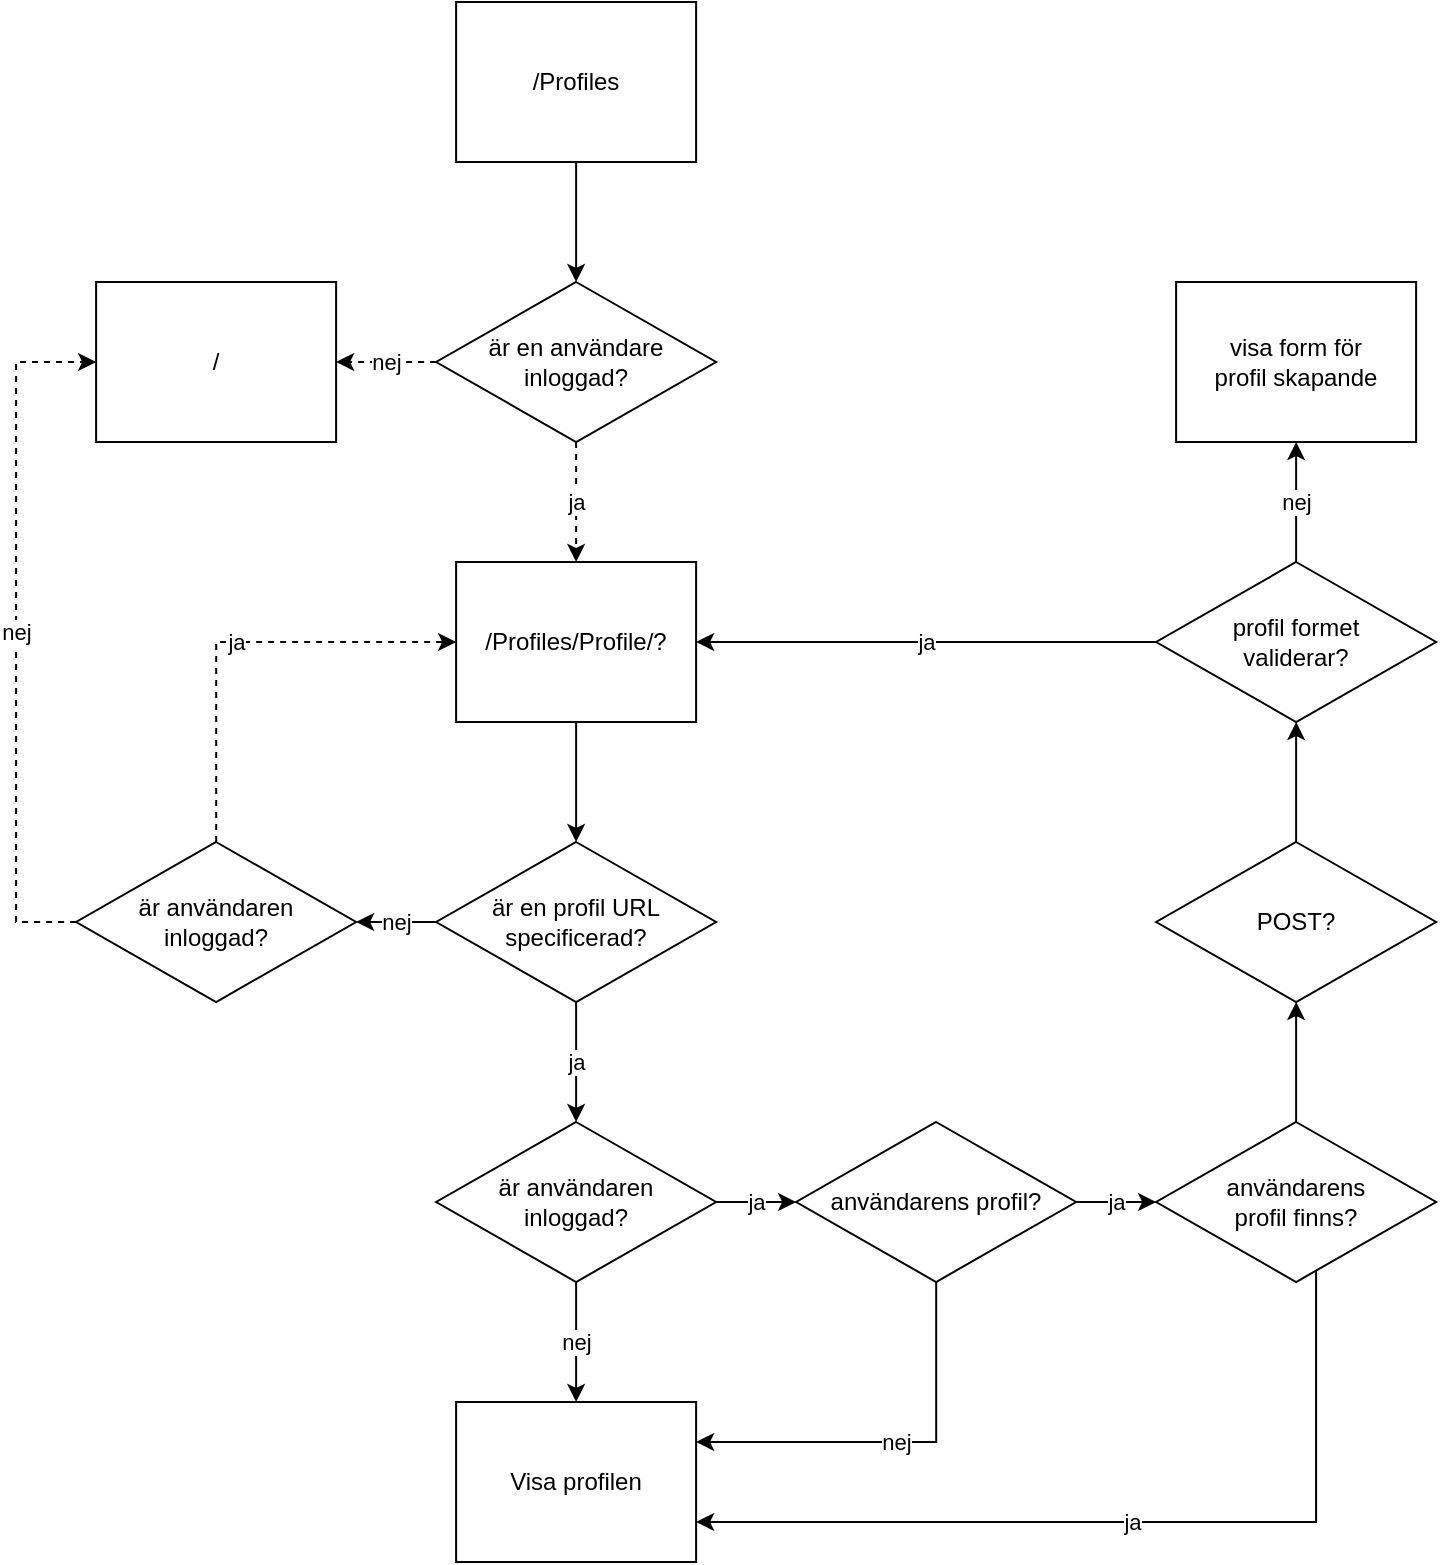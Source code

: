 <mxfile version="14.4.9" type="github">
  <diagram id="zfjl75SE2xE2Baz_tYvl" name="Page-1">
    <mxGraphModel dx="1422" dy="806" grid="1" gridSize="10" guides="1" tooltips="1" connect="1" arrows="1" fold="1" page="1" pageScale="1" pageWidth="2000" pageHeight="2000" math="0" shadow="0">
      <root>
        <mxCell id="0" />
        <mxCell id="1" parent="0" />
        <mxCell id="Hq7Z3gzfRX-pimA4vsyu-4" value="" style="edgeStyle=orthogonalEdgeStyle;rounded=0;orthogonalLoop=1;jettySize=auto;html=1;" parent="1" source="Hq7Z3gzfRX-pimA4vsyu-1" target="Hq7Z3gzfRX-pimA4vsyu-3" edge="1">
          <mxGeometry relative="1" as="geometry" />
        </mxCell>
        <mxCell id="Hq7Z3gzfRX-pimA4vsyu-1" value="/Profiles" style="rounded=0;whiteSpace=wrap;html=1;" parent="1" vertex="1">
          <mxGeometry x="260.06" y="40" width="120" height="80" as="geometry" />
        </mxCell>
        <mxCell id="Hq7Z3gzfRX-pimA4vsyu-11" value="" style="edgeStyle=orthogonalEdgeStyle;rounded=0;orthogonalLoop=1;jettySize=auto;html=1;" parent="1" source="Hq7Z3gzfRX-pimA4vsyu-2" target="Hq7Z3gzfRX-pimA4vsyu-12" edge="1">
          <mxGeometry relative="1" as="geometry">
            <mxPoint x="320.06" y="480" as="targetPoint" />
          </mxGeometry>
        </mxCell>
        <mxCell id="Hq7Z3gzfRX-pimA4vsyu-2" value="/Profiles/Profile/?" style="rounded=0;whiteSpace=wrap;html=1;" parent="1" vertex="1">
          <mxGeometry x="260.06" y="320" width="120" height="80" as="geometry" />
        </mxCell>
        <mxCell id="Hq7Z3gzfRX-pimA4vsyu-7" value="ja" style="edgeStyle=orthogonalEdgeStyle;rounded=0;orthogonalLoop=1;jettySize=auto;html=1;dashed=1;" parent="1" source="Hq7Z3gzfRX-pimA4vsyu-3" target="Hq7Z3gzfRX-pimA4vsyu-2" edge="1">
          <mxGeometry relative="1" as="geometry" />
        </mxCell>
        <mxCell id="Hq7Z3gzfRX-pimA4vsyu-9" value="nej" style="edgeStyle=orthogonalEdgeStyle;rounded=0;orthogonalLoop=1;jettySize=auto;html=1;dashed=1;" parent="1" source="Hq7Z3gzfRX-pimA4vsyu-3" target="Hq7Z3gzfRX-pimA4vsyu-8" edge="1">
          <mxGeometry relative="1" as="geometry" />
        </mxCell>
        <mxCell id="Hq7Z3gzfRX-pimA4vsyu-3" value="är en användare&lt;br&gt;inloggad?" style="rhombus;whiteSpace=wrap;html=1;rounded=0;" parent="1" vertex="1">
          <mxGeometry x="250.06" y="180" width="140" height="80" as="geometry" />
        </mxCell>
        <mxCell id="Hq7Z3gzfRX-pimA4vsyu-8" value="/" style="whiteSpace=wrap;html=1;rounded=0;" parent="1" vertex="1">
          <mxGeometry x="80.06" y="180" width="120" height="80" as="geometry" />
        </mxCell>
        <mxCell id="Hq7Z3gzfRX-pimA4vsyu-14" value="nej" style="edgeStyle=orthogonalEdgeStyle;rounded=0;orthogonalLoop=1;jettySize=auto;html=1;" parent="1" source="Hq7Z3gzfRX-pimA4vsyu-12" target="Hq7Z3gzfRX-pimA4vsyu-15" edge="1">
          <mxGeometry relative="1" as="geometry">
            <mxPoint x="440.06" y="500" as="targetPoint" />
          </mxGeometry>
        </mxCell>
        <mxCell id="Hq7Z3gzfRX-pimA4vsyu-21" value="ja" style="edgeStyle=orthogonalEdgeStyle;rounded=0;orthogonalLoop=1;jettySize=auto;html=1;" parent="1" source="Hq7Z3gzfRX-pimA4vsyu-12" target="Hq7Z3gzfRX-pimA4vsyu-22" edge="1">
          <mxGeometry relative="1" as="geometry">
            <mxPoint x="320.06" y="580" as="targetPoint" />
          </mxGeometry>
        </mxCell>
        <mxCell id="Hq7Z3gzfRX-pimA4vsyu-12" value="är en profil URL&lt;br&gt;specificerad?" style="rhombus;whiteSpace=wrap;html=1;rounded=0;" parent="1" vertex="1">
          <mxGeometry x="250.06" y="460" width="140" height="80" as="geometry" />
        </mxCell>
        <mxCell id="Hq7Z3gzfRX-pimA4vsyu-17" value="nej" style="edgeStyle=orthogonalEdgeStyle;rounded=0;orthogonalLoop=1;jettySize=auto;html=1;entryX=0;entryY=0.5;entryDx=0;entryDy=0;dashed=1;" parent="1" source="Hq7Z3gzfRX-pimA4vsyu-15" target="Hq7Z3gzfRX-pimA4vsyu-8" edge="1">
          <mxGeometry relative="1" as="geometry">
            <mxPoint x="620.06" y="500" as="targetPoint" />
            <Array as="points">
              <mxPoint x="40.06" y="500" />
              <mxPoint x="40.06" y="220" />
            </Array>
          </mxGeometry>
        </mxCell>
        <mxCell id="Hq7Z3gzfRX-pimA4vsyu-19" value="ja" style="edgeStyle=orthogonalEdgeStyle;rounded=0;orthogonalLoop=1;jettySize=auto;html=1;entryX=0;entryY=0.5;entryDx=0;entryDy=0;dashed=1;" parent="1" source="Hq7Z3gzfRX-pimA4vsyu-15" target="Hq7Z3gzfRX-pimA4vsyu-2" edge="1">
          <mxGeometry relative="1" as="geometry">
            <mxPoint x="340.06" y="360" as="targetPoint" />
            <Array as="points">
              <mxPoint x="140.06" y="360" />
            </Array>
          </mxGeometry>
        </mxCell>
        <mxCell id="Hq7Z3gzfRX-pimA4vsyu-15" value="är användaren&lt;br&gt;inloggad?" style="rhombus;whiteSpace=wrap;html=1;rounded=0;" parent="1" vertex="1">
          <mxGeometry x="70.06" y="460" width="140" height="80" as="geometry" />
        </mxCell>
        <mxCell id="Hq7Z3gzfRX-pimA4vsyu-24" value="ja" style="edgeStyle=orthogonalEdgeStyle;rounded=0;orthogonalLoop=1;jettySize=auto;html=1;" parent="1" source="Hq7Z3gzfRX-pimA4vsyu-22" target="Hq7Z3gzfRX-pimA4vsyu-23" edge="1">
          <mxGeometry relative="1" as="geometry" />
        </mxCell>
        <mxCell id="Hq7Z3gzfRX-pimA4vsyu-30" value="nej" style="edgeStyle=orthogonalEdgeStyle;rounded=0;orthogonalLoop=1;jettySize=auto;html=1;" parent="1" source="Hq7Z3gzfRX-pimA4vsyu-22" target="Hq7Z3gzfRX-pimA4vsyu-29" edge="1">
          <mxGeometry relative="1" as="geometry" />
        </mxCell>
        <mxCell id="Hq7Z3gzfRX-pimA4vsyu-22" value="är användaren&lt;br&gt;inloggad?" style="rhombus;whiteSpace=wrap;html=1;rounded=0;" parent="1" vertex="1">
          <mxGeometry x="250.06" y="600" width="140" height="80" as="geometry" />
        </mxCell>
        <mxCell id="Hq7Z3gzfRX-pimA4vsyu-28" value="ja" style="edgeStyle=orthogonalEdgeStyle;rounded=0;orthogonalLoop=1;jettySize=auto;html=1;" parent="1" source="Hq7Z3gzfRX-pimA4vsyu-23" target="Hq7Z3gzfRX-pimA4vsyu-27" edge="1">
          <mxGeometry relative="1" as="geometry" />
        </mxCell>
        <mxCell id="Hq7Z3gzfRX-pimA4vsyu-31" value="nej" style="edgeStyle=orthogonalEdgeStyle;rounded=0;orthogonalLoop=1;jettySize=auto;html=1;entryX=1;entryY=0.25;entryDx=0;entryDy=0;" parent="1" source="Hq7Z3gzfRX-pimA4vsyu-23" target="Hq7Z3gzfRX-pimA4vsyu-29" edge="1">
          <mxGeometry relative="1" as="geometry">
            <Array as="points">
              <mxPoint x="500.06" y="760" />
            </Array>
          </mxGeometry>
        </mxCell>
        <mxCell id="Hq7Z3gzfRX-pimA4vsyu-23" value="användarens profil?" style="rhombus;whiteSpace=wrap;html=1;rounded=0;" parent="1" vertex="1">
          <mxGeometry x="430.06" y="600" width="140" height="80" as="geometry" />
        </mxCell>
        <mxCell id="Hq7Z3gzfRX-pimA4vsyu-32" value="ja" style="edgeStyle=orthogonalEdgeStyle;rounded=0;orthogonalLoop=1;jettySize=auto;html=1;entryX=1;entryY=0.75;entryDx=0;entryDy=0;" parent="1" source="Hq7Z3gzfRX-pimA4vsyu-27" target="Hq7Z3gzfRX-pimA4vsyu-29" edge="1">
          <mxGeometry relative="1" as="geometry">
            <mxPoint x="580.06" y="750" as="targetPoint" />
            <Array as="points">
              <mxPoint x="690.06" y="800" />
            </Array>
          </mxGeometry>
        </mxCell>
        <mxCell id="Hq7Z3gzfRX-pimA4vsyu-36" value="" style="edgeStyle=orthogonalEdgeStyle;rounded=0;orthogonalLoop=1;jettySize=auto;html=1;" parent="1" source="Hq7Z3gzfRX-pimA4vsyu-27" target="Hq7Z3gzfRX-pimA4vsyu-35" edge="1">
          <mxGeometry relative="1" as="geometry" />
        </mxCell>
        <mxCell id="Hq7Z3gzfRX-pimA4vsyu-27" value="användarens&lt;br&gt;profil finns?" style="rhombus;whiteSpace=wrap;html=1;rounded=0;" parent="1" vertex="1">
          <mxGeometry x="610.06" y="600" width="140" height="80" as="geometry" />
        </mxCell>
        <mxCell id="Hq7Z3gzfRX-pimA4vsyu-29" value="Visa profilen" style="whiteSpace=wrap;html=1;rounded=0;" parent="1" vertex="1">
          <mxGeometry x="260.06" y="740" width="120" height="80" as="geometry" />
        </mxCell>
        <mxCell id="Hq7Z3gzfRX-pimA4vsyu-40" value="" style="edgeStyle=orthogonalEdgeStyle;rounded=0;orthogonalLoop=1;jettySize=auto;html=1;" parent="1" source="Hq7Z3gzfRX-pimA4vsyu-35" target="Hq7Z3gzfRX-pimA4vsyu-39" edge="1">
          <mxGeometry relative="1" as="geometry" />
        </mxCell>
        <mxCell id="Hq7Z3gzfRX-pimA4vsyu-35" value="POST?" style="rhombus;whiteSpace=wrap;html=1;rounded=0;" parent="1" vertex="1">
          <mxGeometry x="610.06" y="460" width="140" height="80" as="geometry" />
        </mxCell>
        <mxCell id="Hq7Z3gzfRX-pimA4vsyu-41" value="ja" style="edgeStyle=orthogonalEdgeStyle;rounded=0;orthogonalLoop=1;jettySize=auto;html=1;entryX=1;entryY=0.5;entryDx=0;entryDy=0;" parent="1" source="Hq7Z3gzfRX-pimA4vsyu-39" target="Hq7Z3gzfRX-pimA4vsyu-2" edge="1">
          <mxGeometry relative="1" as="geometry">
            <mxPoint x="390.06" y="360" as="targetPoint" />
          </mxGeometry>
        </mxCell>
        <mxCell id="Hq7Z3gzfRX-pimA4vsyu-43" value="nej" style="edgeStyle=orthogonalEdgeStyle;rounded=0;orthogonalLoop=1;jettySize=auto;html=1;" parent="1" source="Hq7Z3gzfRX-pimA4vsyu-39" target="Hq7Z3gzfRX-pimA4vsyu-42" edge="1">
          <mxGeometry relative="1" as="geometry" />
        </mxCell>
        <mxCell id="Hq7Z3gzfRX-pimA4vsyu-39" value="profil formet&lt;br&gt;validerar?" style="rhombus;whiteSpace=wrap;html=1;rounded=0;" parent="1" vertex="1">
          <mxGeometry x="610.06" y="320" width="140" height="80" as="geometry" />
        </mxCell>
        <mxCell id="Hq7Z3gzfRX-pimA4vsyu-42" value="visa form för&lt;br&gt;profil skapande" style="whiteSpace=wrap;html=1;rounded=0;" parent="1" vertex="1">
          <mxGeometry x="620.06" y="180" width="120" height="80" as="geometry" />
        </mxCell>
      </root>
    </mxGraphModel>
  </diagram>
</mxfile>
